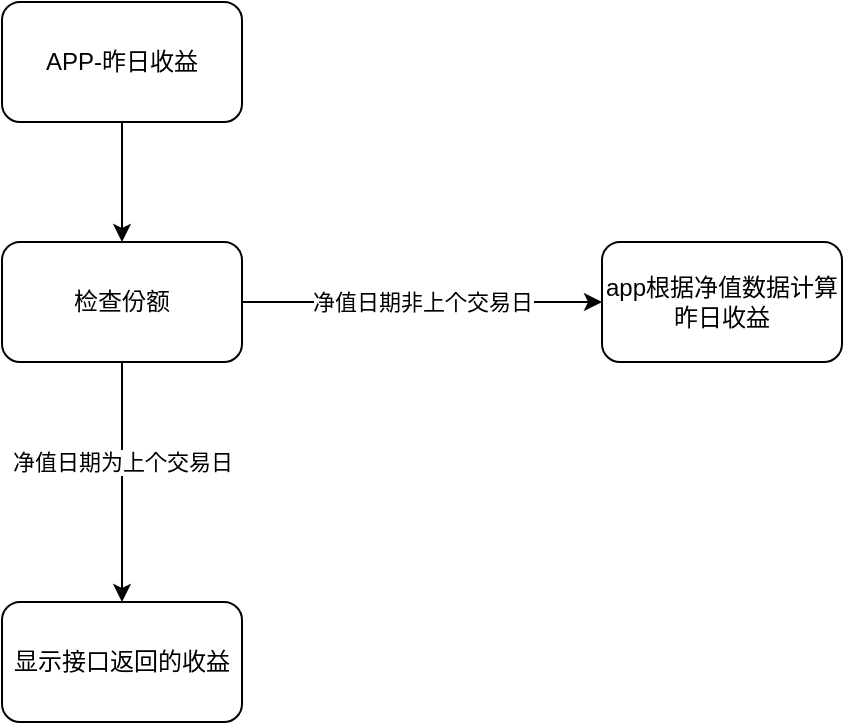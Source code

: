 <mxfile version="15.0.3" type="github">
  <diagram id="vXhUcmJKa51xvvW7BHYS" name="第 1 页">
    <mxGraphModel dx="1422" dy="762" grid="1" gridSize="10" guides="1" tooltips="1" connect="1" arrows="1" fold="1" page="1" pageScale="1" pageWidth="827" pageHeight="1169" math="0" shadow="0">
      <root>
        <mxCell id="0" />
        <mxCell id="1" parent="0" />
        <mxCell id="Ddps5BFudp-LSdYfEYUz-2" style="edgeStyle=orthogonalEdgeStyle;rounded=0;orthogonalLoop=1;jettySize=auto;html=1;" edge="1" parent="1" source="SytYHHwIrSK4RHX7r308-1" target="Ddps5BFudp-LSdYfEYUz-1">
          <mxGeometry relative="1" as="geometry" />
        </mxCell>
        <mxCell id="SytYHHwIrSK4RHX7r308-1" value="APP-昨日收益" style="rounded=1;whiteSpace=wrap;html=1;" parent="1" vertex="1">
          <mxGeometry x="230" y="100" width="120" height="60" as="geometry" />
        </mxCell>
        <mxCell id="Ddps5BFudp-LSdYfEYUz-4" style="edgeStyle=orthogonalEdgeStyle;rounded=0;orthogonalLoop=1;jettySize=auto;html=1;" edge="1" parent="1" source="Ddps5BFudp-LSdYfEYUz-1" target="Ddps5BFudp-LSdYfEYUz-3">
          <mxGeometry relative="1" as="geometry" />
        </mxCell>
        <mxCell id="Ddps5BFudp-LSdYfEYUz-5" value="净值日期为上个交易日" style="edgeLabel;html=1;align=center;verticalAlign=middle;resizable=0;points=[];" vertex="1" connectable="0" parent="Ddps5BFudp-LSdYfEYUz-4">
          <mxGeometry x="-0.267" y="1" relative="1" as="geometry">
            <mxPoint x="-1" y="6" as="offset" />
          </mxGeometry>
        </mxCell>
        <mxCell id="Ddps5BFudp-LSdYfEYUz-7" style="edgeStyle=orthogonalEdgeStyle;rounded=0;orthogonalLoop=1;jettySize=auto;html=1;" edge="1" parent="1" source="Ddps5BFudp-LSdYfEYUz-1" target="Ddps5BFudp-LSdYfEYUz-6">
          <mxGeometry relative="1" as="geometry" />
        </mxCell>
        <mxCell id="Ddps5BFudp-LSdYfEYUz-8" value="净值日期非上个交易日" style="edgeLabel;html=1;align=center;verticalAlign=middle;resizable=0;points=[];" vertex="1" connectable="0" parent="Ddps5BFudp-LSdYfEYUz-7">
          <mxGeometry x="0.323" y="-2" relative="1" as="geometry">
            <mxPoint x="-29" y="-2" as="offset" />
          </mxGeometry>
        </mxCell>
        <mxCell id="Ddps5BFudp-LSdYfEYUz-1" value="检查份额" style="rounded=1;whiteSpace=wrap;html=1;" vertex="1" parent="1">
          <mxGeometry x="230" y="220" width="120" height="60" as="geometry" />
        </mxCell>
        <mxCell id="Ddps5BFudp-LSdYfEYUz-3" value="显示接口返回的收益" style="rounded=1;whiteSpace=wrap;html=1;" vertex="1" parent="1">
          <mxGeometry x="230" y="400" width="120" height="60" as="geometry" />
        </mxCell>
        <mxCell id="Ddps5BFudp-LSdYfEYUz-6" value="app根据净值数据计算昨日收益" style="rounded=1;whiteSpace=wrap;html=1;" vertex="1" parent="1">
          <mxGeometry x="530" y="220" width="120" height="60" as="geometry" />
        </mxCell>
      </root>
    </mxGraphModel>
  </diagram>
</mxfile>
